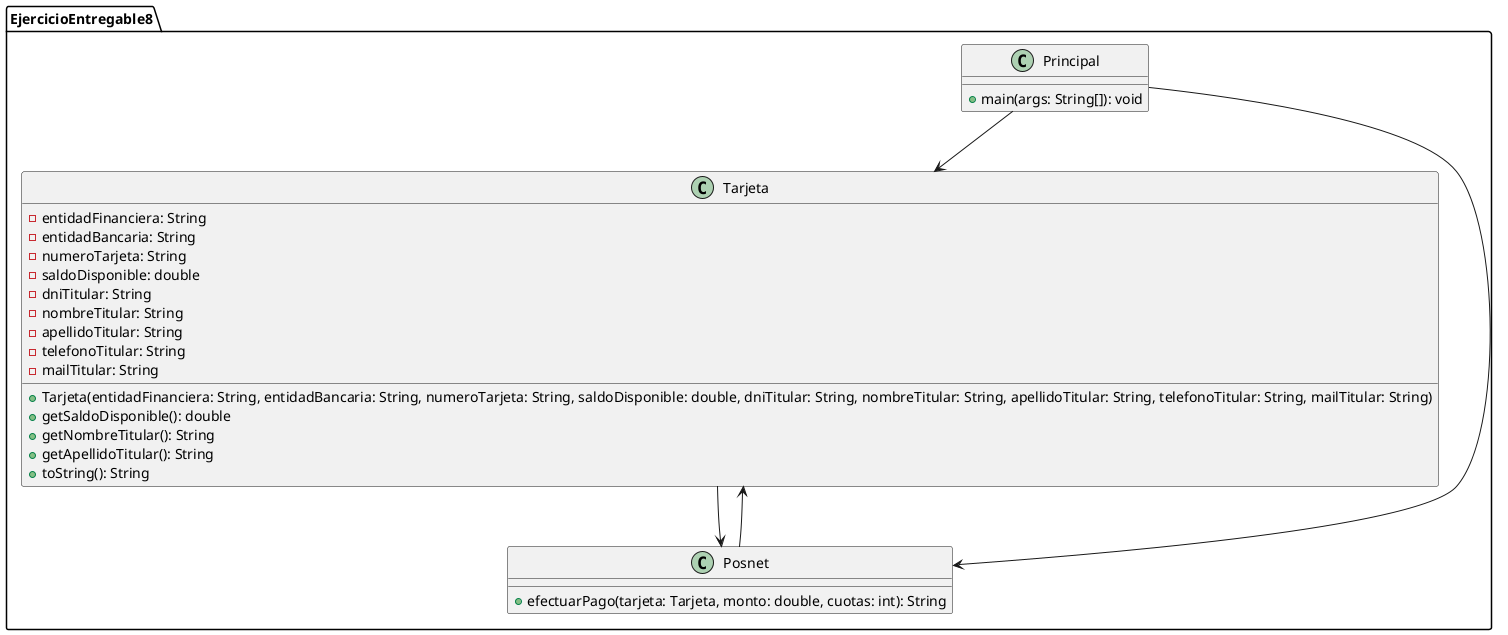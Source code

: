 @startuml

package "EjercicioEntregable8" {
    class Tarjeta {
        - entidadFinanciera: String
        - entidadBancaria: String
        - numeroTarjeta: String
        - saldoDisponible: double
        - dniTitular: String
        - nombreTitular: String
        - apellidoTitular: String
        - telefonoTitular: String
        - mailTitular: String

        + Tarjeta(entidadFinanciera: String, entidadBancaria: String, numeroTarjeta: String, saldoDisponible: double, dniTitular: String, nombreTitular: String, apellidoTitular: String, telefonoTitular: String, mailTitular: String)
        + getSaldoDisponible(): double
        + getNombreTitular(): String
        + getApellidoTitular(): String
        + toString(): String
    }

    class Posnet {
        + efectuarPago(tarjeta: Tarjeta, monto: double, cuotas: int): String
    }

    class Principal {
        + main(args: String[]): void
    }

    Tarjeta --> Posnet
    Posnet --> Tarjeta
    Principal --> Tarjeta
    Principal --> Posnet
}

@enduml
